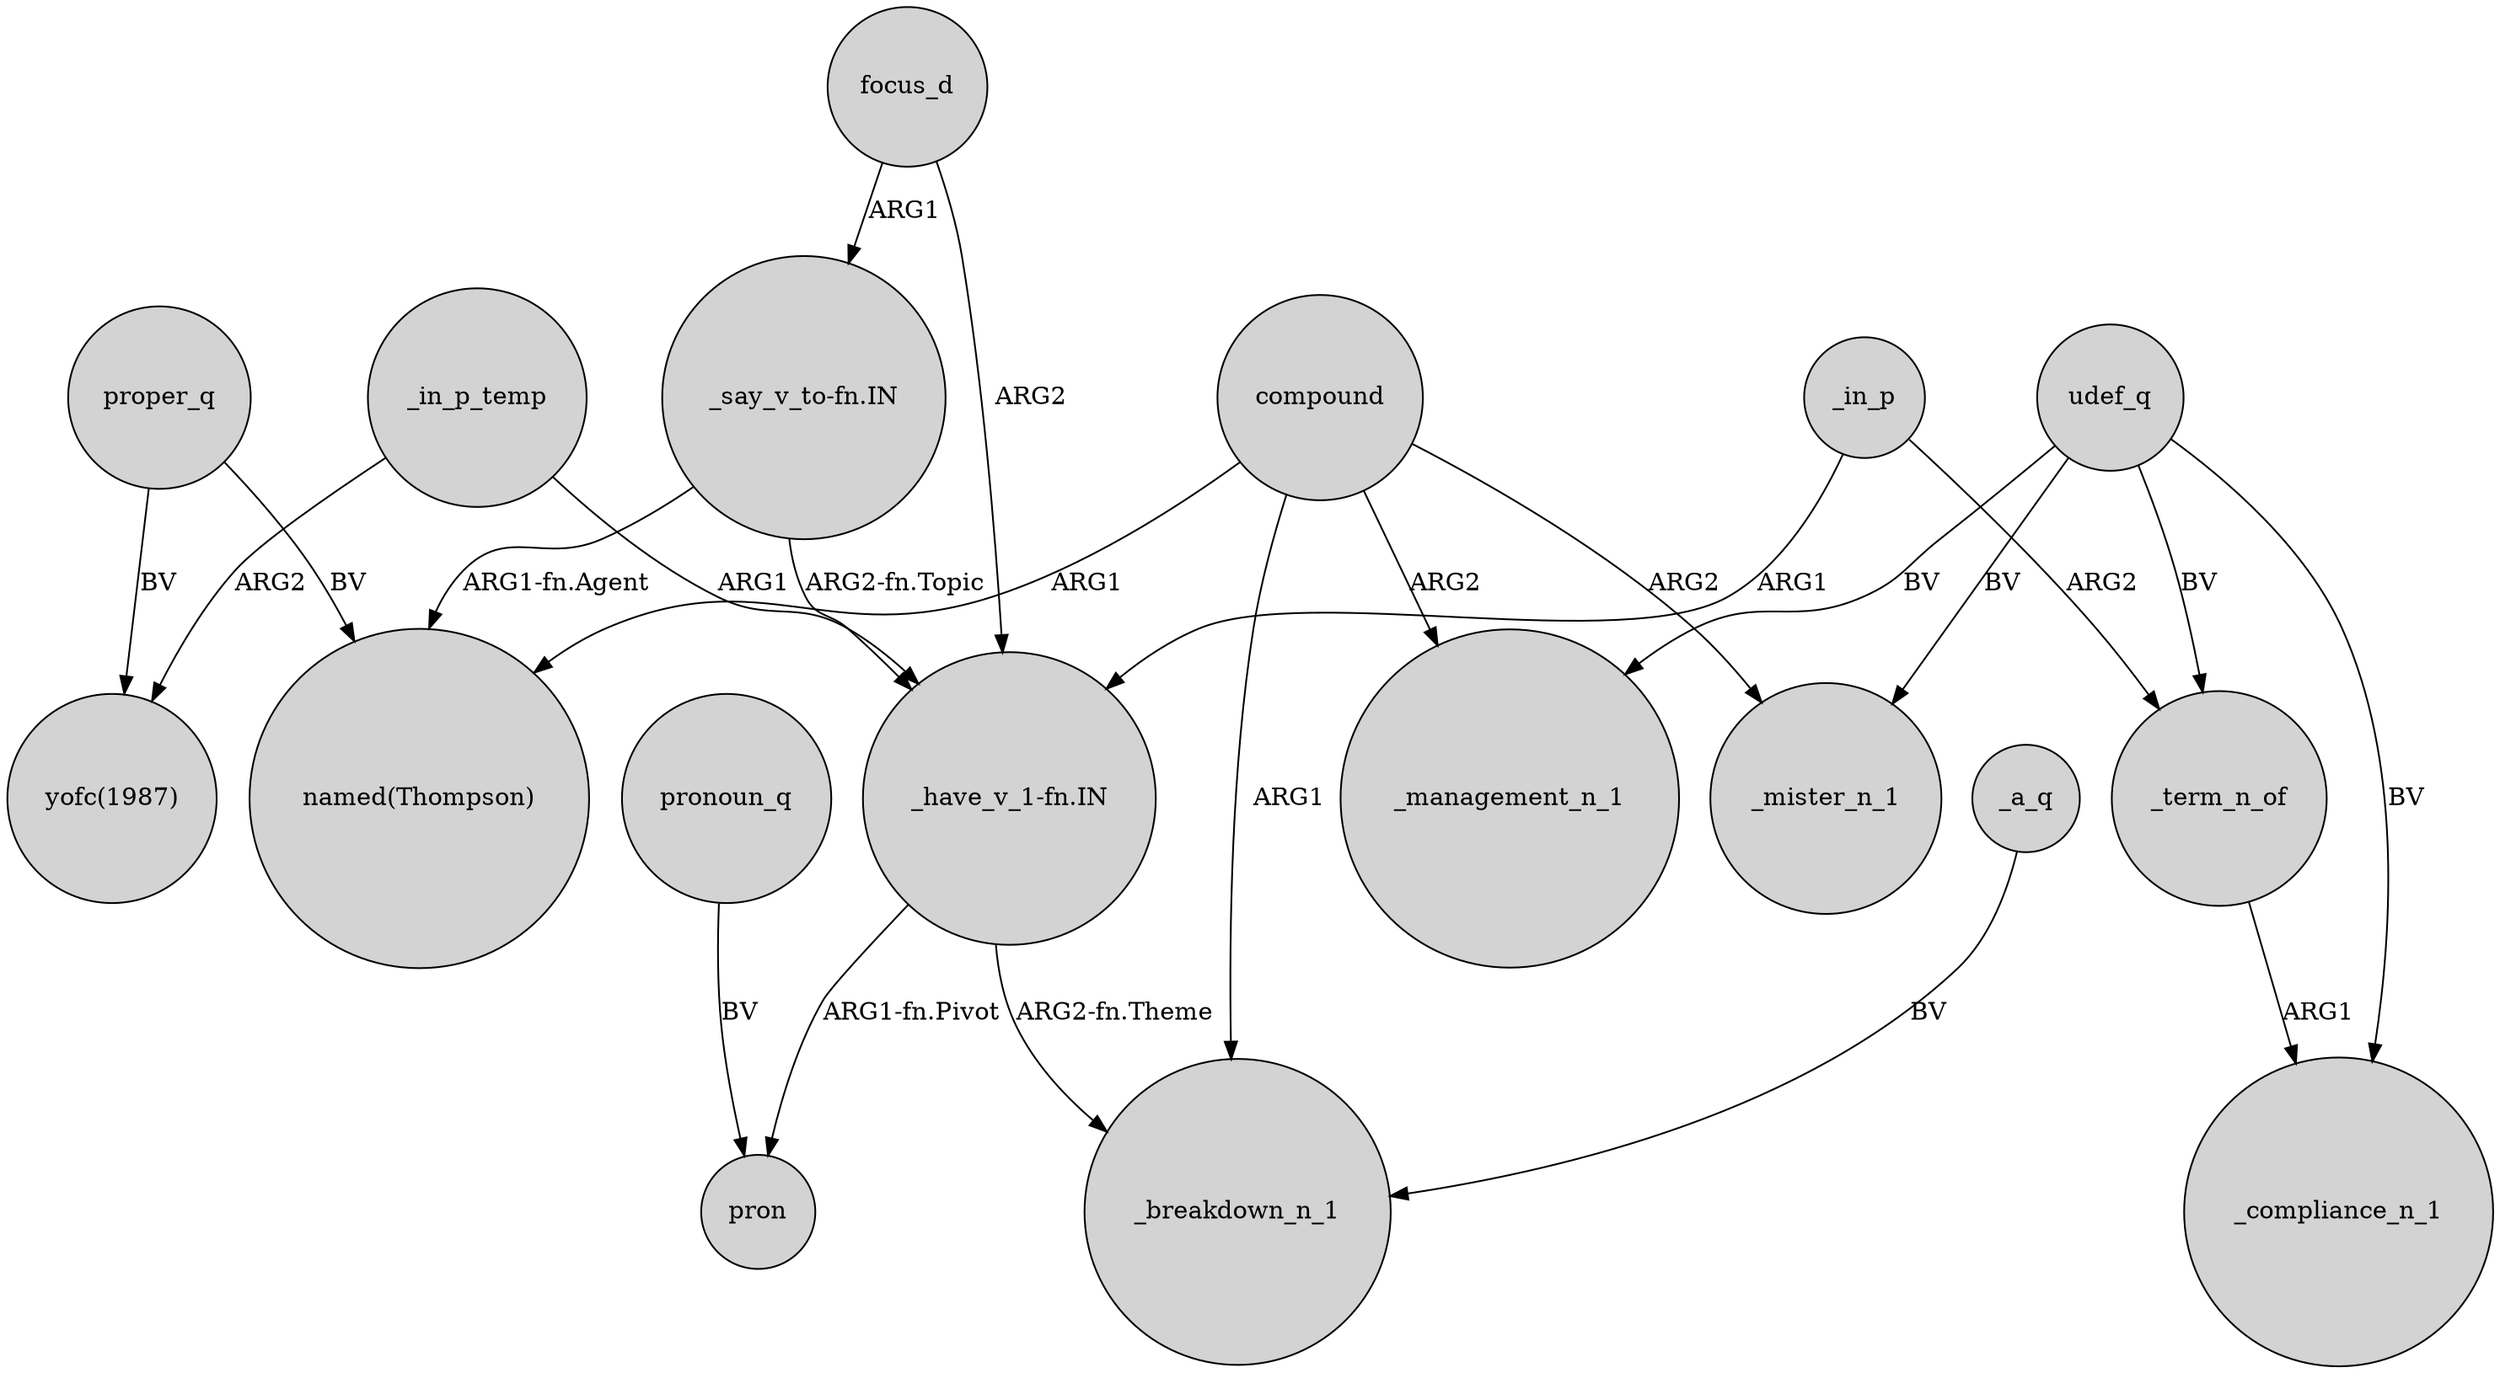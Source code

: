 digraph {
	node [shape=circle style=filled]
	_in_p_temp -> "yofc(1987)" [label=ARG2]
	proper_q -> "named(Thompson)" [label=BV]
	focus_d -> "_have_v_1-fn.IN" [label=ARG2]
	compound -> _mister_n_1 [label=ARG2]
	udef_q -> _compliance_n_1 [label=BV]
	udef_q -> _mister_n_1 [label=BV]
	compound -> _management_n_1 [label=ARG2]
	udef_q -> _management_n_1 [label=BV]
	"_have_v_1-fn.IN" -> pron [label="ARG1-fn.Pivot"]
	compound -> _breakdown_n_1 [label=ARG1]
	"_have_v_1-fn.IN" -> _breakdown_n_1 [label="ARG2-fn.Theme"]
	_in_p -> "_have_v_1-fn.IN" [label=ARG1]
	_term_n_of -> _compliance_n_1 [label=ARG1]
	pronoun_q -> pron [label=BV]
	compound -> "named(Thompson)" [label=ARG1]
	_in_p -> _term_n_of [label=ARG2]
	udef_q -> _term_n_of [label=BV]
	proper_q -> "yofc(1987)" [label=BV]
	_in_p_temp -> "_have_v_1-fn.IN" [label=ARG1]
	"_say_v_to-fn.IN" -> "_have_v_1-fn.IN" [label="ARG2-fn.Topic"]
	"_say_v_to-fn.IN" -> "named(Thompson)" [label="ARG1-fn.Agent"]
	_a_q -> _breakdown_n_1 [label=BV]
	focus_d -> "_say_v_to-fn.IN" [label=ARG1]
}
